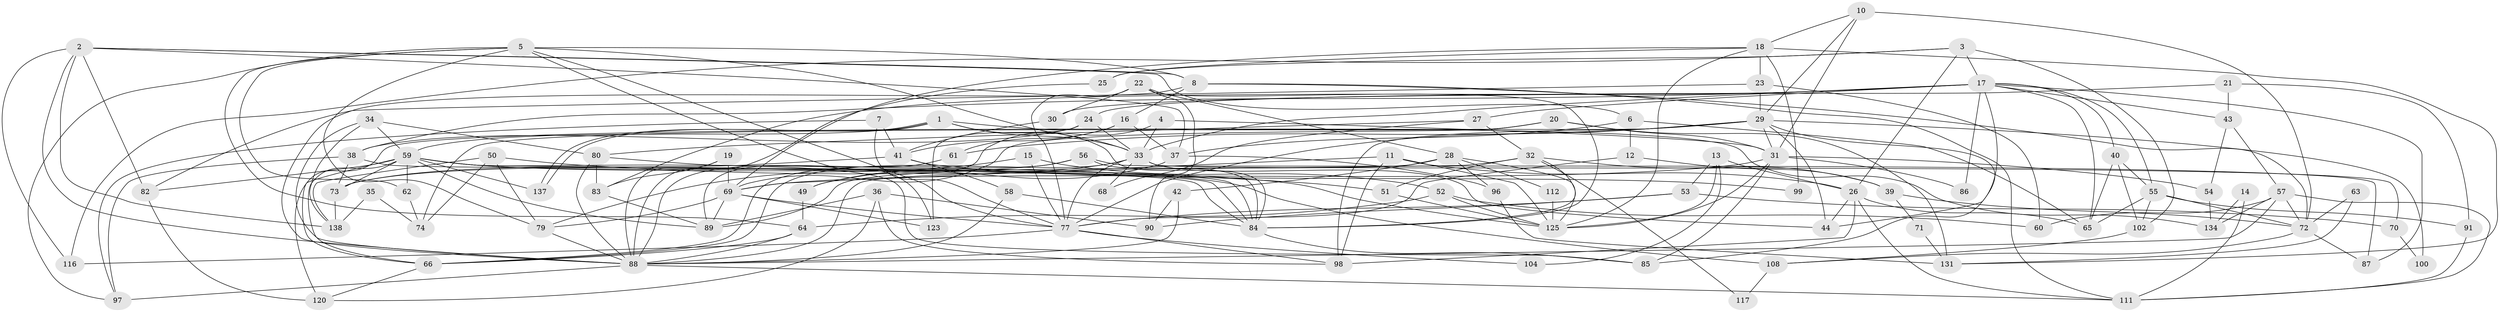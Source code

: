 // original degree distribution, {6: 0.06993006993006994, 5: 0.18181818181818182, 3: 0.23076923076923078, 4: 0.34965034965034963, 2: 0.11888111888111888, 7: 0.04895104895104895}
// Generated by graph-tools (version 1.1) at 2025/18/03/04/25 18:18:58]
// undirected, 100 vertices, 237 edges
graph export_dot {
graph [start="1"]
  node [color=gray90,style=filled];
  1;
  2 [super="+47"];
  3;
  4;
  5 [super="+115+9"];
  6;
  7;
  8;
  10;
  11;
  12;
  13;
  14;
  15;
  16;
  17 [super="+106+45"];
  18 [super="+107"];
  19;
  20;
  21;
  22;
  23;
  24;
  25;
  26;
  27;
  28;
  29 [super="+48+78"];
  30;
  31 [super="+109"];
  32 [super="+143"];
  33 [super="+46+122"];
  34 [super="+128"];
  35;
  36;
  37;
  38 [super="+75"];
  39;
  40;
  41 [super="+110"];
  42;
  43 [super="+76"];
  44;
  49;
  50;
  51;
  52;
  53;
  54;
  55 [super="+124"];
  56;
  57;
  58;
  59 [super="+101"];
  60;
  61;
  62;
  63;
  64 [super="+133"];
  65;
  66 [super="+67"];
  68;
  69 [super="+81"];
  70;
  71;
  72 [super="+92"];
  73 [super="+130+94"];
  74;
  77 [super="+93+135+103"];
  79;
  80;
  82;
  83 [super="+121"];
  84 [super="+95"];
  85;
  86;
  87;
  88 [super="+118+113"];
  89;
  90;
  91;
  96;
  97;
  98;
  99;
  100;
  102;
  104;
  108;
  111;
  112;
  116;
  117;
  120;
  123;
  125 [super="+140+126"];
  131;
  134;
  137;
  138;
  1 -- 59;
  1 -- 137;
  1 -- 137;
  1 -- 134;
  1 -- 33;
  1 -- 84;
  2 -- 8;
  2 -- 116;
  2 -- 138;
  2 -- 88;
  2 -- 82;
  2 -- 37;
  2 -- 6;
  3 -- 116;
  3 -- 26;
  3 -- 17;
  3 -- 25;
  3 -- 102;
  4 -- 89;
  4 -- 31;
  4 -- 33;
  5 -- 62;
  5 -- 123;
  5 -- 97;
  5 -- 64;
  5 -- 8;
  5 -- 77;
  5 -- 79;
  5 -- 33;
  6 -- 65;
  6 -- 12;
  6 -- 37;
  7 -- 77;
  7 -- 97;
  7 -- 41;
  8 -- 16;
  8 -- 111;
  8 -- 88;
  8 -- 72;
  10 -- 18;
  10 -- 31;
  10 -- 29;
  10 -- 72;
  11 -- 98;
  11 -- 26;
  11 -- 69;
  11 -- 125;
  12 -- 39;
  12 -- 77;
  13 -- 53;
  13 -- 26;
  13 -- 104;
  13 -- 125;
  14 -- 134;
  14 -- 111;
  15 -- 79;
  15 -- 52;
  15 -- 77;
  16 -- 37;
  16 -- 61;
  16 -- 41;
  17 -- 86;
  17 -- 33;
  17 -- 40;
  17 -- 43;
  17 -- 44;
  17 -- 30;
  17 -- 38;
  17 -- 65;
  17 -- 83;
  17 -- 87;
  17 -- 55;
  17 -- 27;
  18 -- 99;
  18 -- 125;
  18 -- 131;
  18 -- 69;
  18 -- 23;
  18 -- 25;
  19 -- 88;
  19 -- 69;
  19 -- 83;
  20 -- 31;
  20 -- 131;
  20 -- 74;
  20 -- 69;
  21 -- 24;
  21 -- 91;
  21 -- 43;
  22 -- 84;
  22 -- 90;
  22 -- 28;
  22 -- 30;
  22 -- 77;
  23 -- 60;
  23 -- 82;
  23 -- 29;
  24 -- 123;
  24 -- 38;
  24 -- 33;
  25 -- 88;
  26 -- 98;
  26 -- 111;
  26 -- 44;
  26 -- 65;
  27 -- 80;
  27 -- 68;
  27 -- 32;
  28 -- 89;
  28 -- 42;
  28 -- 96;
  28 -- 112;
  28 -- 125;
  29 -- 44;
  29 -- 61;
  29 -- 98;
  29 -- 85;
  29 -- 31;
  29 -- 100;
  29 -- 66;
  29 -- 77;
  30 -- 41;
  31 -- 54;
  31 -- 69;
  31 -- 85;
  31 -- 86;
  31 -- 125;
  32 -- 39;
  32 -- 51;
  32 -- 117;
  32 -- 88;
  32 -- 84;
  33 -- 44;
  33 -- 49;
  33 -- 70;
  33 -- 66;
  33 -- 68;
  33 -- 77 [weight=2];
  34 -- 138;
  34 -- 80;
  34 -- 59;
  34 -- 88;
  35 -- 74;
  35 -- 138;
  36 -- 120;
  36 -- 89;
  36 -- 90;
  36 -- 98;
  37 -- 49;
  37 -- 96;
  38 -- 97;
  38 -- 84;
  38 -- 73;
  39 -- 71;
  39 -- 72;
  40 -- 65;
  40 -- 102;
  40 -- 55;
  41 -- 99;
  41 -- 73;
  41 -- 58;
  42 -- 88;
  42 -- 90;
  43 -- 57;
  43 -- 54;
  49 -- 64;
  50 -- 51;
  50 -- 79;
  50 -- 74;
  50 -- 138;
  51 -- 125;
  52 -- 60;
  52 -- 125;
  52 -- 64;
  53 -- 90;
  53 -- 70;
  53 -- 77;
  54 -- 134;
  55 -- 102;
  55 -- 65;
  55 -- 91;
  55 -- 72;
  56 -- 66;
  56 -- 87;
  56 -- 84;
  56 -- 73;
  57 -- 111;
  57 -- 72;
  57 -- 60;
  57 -- 134;
  57 -- 88;
  58 -- 88;
  58 -- 84;
  59 -- 85;
  59 -- 108;
  59 -- 66;
  59 -- 73;
  59 -- 137;
  59 -- 82;
  59 -- 120;
  59 -- 89;
  59 -- 125;
  59 -- 62;
  59 -- 84;
  61 -- 88;
  62 -- 74;
  63 -- 131;
  63 -- 72;
  64 -- 66;
  64 -- 88;
  66 -- 120;
  69 -- 79;
  69 -- 89;
  69 -- 123;
  69 -- 77;
  70 -- 100;
  71 -- 131;
  72 -- 108;
  72 -- 87;
  73 -- 138;
  77 -- 104;
  77 -- 116 [weight=2];
  77 -- 98;
  79 -- 88;
  80 -- 84;
  80 -- 83;
  80 -- 88;
  82 -- 120;
  83 -- 89;
  84 -- 85;
  88 -- 111;
  88 -- 97 [weight=2];
  91 -- 111;
  96 -- 131;
  102 -- 108;
  108 -- 117;
  112 -- 125;
}
